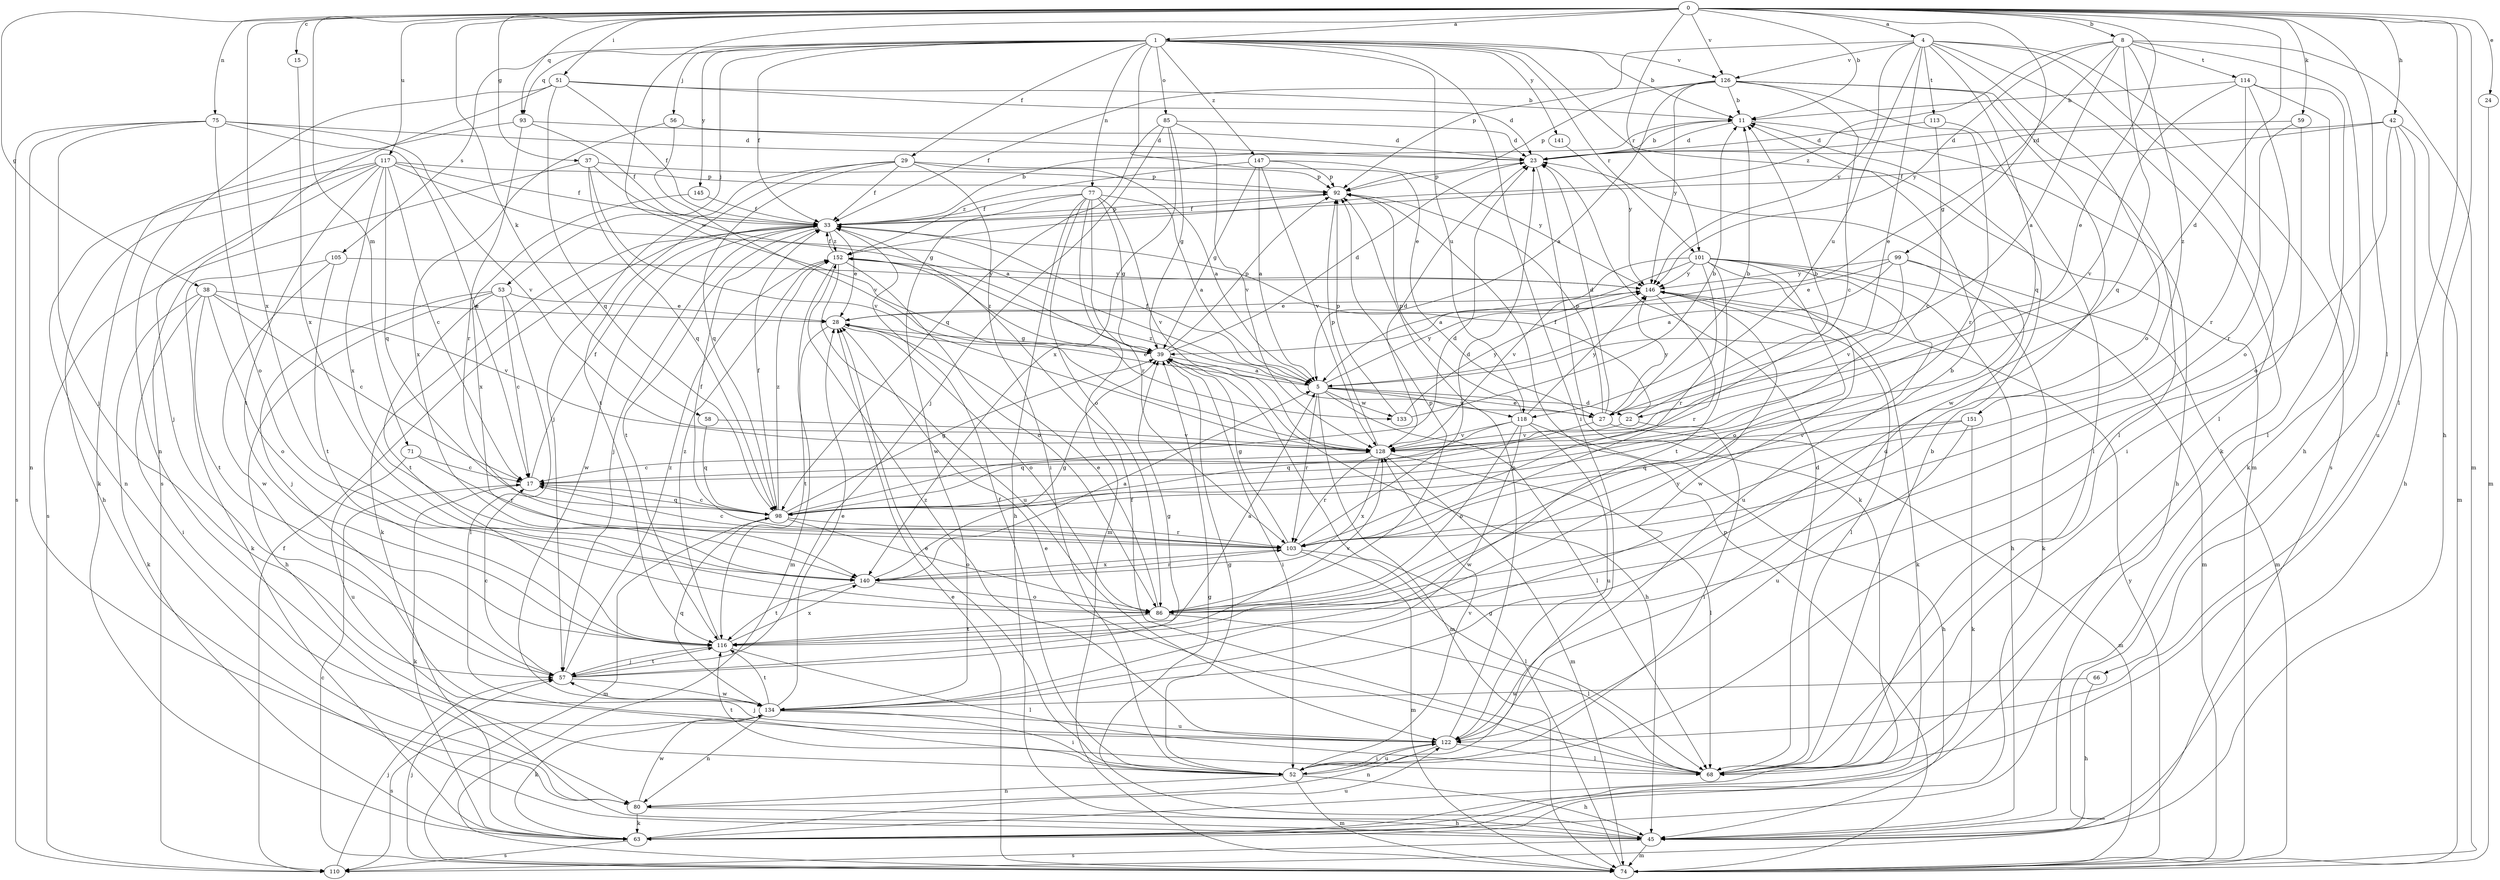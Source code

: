 strict digraph  {
0;
1;
4;
5;
8;
11;
15;
17;
22;
23;
24;
27;
28;
29;
33;
37;
38;
39;
42;
45;
51;
52;
53;
56;
57;
58;
59;
63;
66;
68;
71;
74;
75;
77;
80;
85;
86;
92;
93;
98;
99;
101;
103;
105;
110;
113;
114;
116;
117;
118;
122;
126;
128;
133;
134;
140;
141;
145;
146;
147;
151;
152;
0 -> 1  [label=a];
0 -> 4  [label=a];
0 -> 8  [label=b];
0 -> 11  [label=b];
0 -> 15  [label=c];
0 -> 22  [label=d];
0 -> 24  [label=e];
0 -> 27  [label=e];
0 -> 37  [label=g];
0 -> 38  [label=g];
0 -> 42  [label=h];
0 -> 45  [label=h];
0 -> 51  [label=i];
0 -> 58  [label=k];
0 -> 59  [label=k];
0 -> 66  [label=l];
0 -> 68  [label=l];
0 -> 71  [label=m];
0 -> 75  [label=n];
0 -> 93  [label=q];
0 -> 99  [label=r];
0 -> 101  [label=r];
0 -> 117  [label=u];
0 -> 126  [label=v];
0 -> 133  [label=w];
0 -> 140  [label=x];
1 -> 11  [label=b];
1 -> 27  [label=e];
1 -> 29  [label=f];
1 -> 33  [label=f];
1 -> 52  [label=i];
1 -> 53  [label=j];
1 -> 56  [label=j];
1 -> 74  [label=m];
1 -> 77  [label=n];
1 -> 85  [label=o];
1 -> 93  [label=q];
1 -> 101  [label=r];
1 -> 105  [label=s];
1 -> 118  [label=u];
1 -> 126  [label=v];
1 -> 141  [label=y];
1 -> 145  [label=y];
1 -> 147  [label=z];
4 -> 27  [label=e];
4 -> 63  [label=k];
4 -> 68  [label=l];
4 -> 86  [label=o];
4 -> 92  [label=p];
4 -> 98  [label=q];
4 -> 110  [label=s];
4 -> 113  [label=t];
4 -> 118  [label=u];
4 -> 126  [label=v];
4 -> 146  [label=y];
5 -> 22  [label=d];
5 -> 27  [label=e];
5 -> 28  [label=e];
5 -> 33  [label=f];
5 -> 68  [label=l];
5 -> 74  [label=m];
5 -> 103  [label=r];
5 -> 118  [label=u];
5 -> 133  [label=w];
5 -> 146  [label=y];
8 -> 5  [label=a];
8 -> 39  [label=g];
8 -> 45  [label=h];
8 -> 74  [label=m];
8 -> 98  [label=q];
8 -> 114  [label=t];
8 -> 146  [label=y];
8 -> 151  [label=z];
8 -> 152  [label=z];
11 -> 23  [label=d];
11 -> 45  [label=h];
15 -> 140  [label=x];
17 -> 33  [label=f];
17 -> 63  [label=k];
17 -> 98  [label=q];
22 -> 11  [label=b];
22 -> 33  [label=f];
22 -> 52  [label=i];
22 -> 128  [label=v];
23 -> 11  [label=b];
23 -> 63  [label=k];
23 -> 92  [label=p];
24 -> 74  [label=m];
27 -> 11  [label=b];
27 -> 23  [label=d];
27 -> 74  [label=m];
27 -> 92  [label=p];
27 -> 98  [label=q];
27 -> 146  [label=y];
27 -> 152  [label=z];
28 -> 39  [label=g];
28 -> 86  [label=o];
28 -> 116  [label=t];
29 -> 5  [label=a];
29 -> 33  [label=f];
29 -> 52  [label=i];
29 -> 57  [label=j];
29 -> 92  [label=p];
29 -> 98  [label=q];
29 -> 116  [label=t];
33 -> 11  [label=b];
33 -> 28  [label=e];
33 -> 57  [label=j];
33 -> 63  [label=k];
33 -> 92  [label=p];
33 -> 116  [label=t];
33 -> 134  [label=w];
33 -> 152  [label=z];
37 -> 39  [label=g];
37 -> 92  [label=p];
37 -> 98  [label=q];
37 -> 110  [label=s];
37 -> 128  [label=v];
38 -> 17  [label=c];
38 -> 28  [label=e];
38 -> 52  [label=i];
38 -> 63  [label=k];
38 -> 86  [label=o];
38 -> 116  [label=t];
38 -> 128  [label=v];
39 -> 5  [label=a];
39 -> 23  [label=d];
39 -> 45  [label=h];
39 -> 52  [label=i];
39 -> 92  [label=p];
39 -> 152  [label=z];
42 -> 23  [label=d];
42 -> 33  [label=f];
42 -> 45  [label=h];
42 -> 74  [label=m];
42 -> 86  [label=o];
42 -> 122  [label=u];
45 -> 39  [label=g];
45 -> 74  [label=m];
45 -> 110  [label=s];
51 -> 11  [label=b];
51 -> 23  [label=d];
51 -> 33  [label=f];
51 -> 80  [label=n];
51 -> 98  [label=q];
51 -> 110  [label=s];
52 -> 28  [label=e];
52 -> 33  [label=f];
52 -> 39  [label=g];
52 -> 45  [label=h];
52 -> 74  [label=m];
52 -> 80  [label=n];
52 -> 116  [label=t];
52 -> 122  [label=u];
52 -> 128  [label=v];
53 -> 17  [label=c];
53 -> 28  [label=e];
53 -> 45  [label=h];
53 -> 57  [label=j];
53 -> 68  [label=l];
53 -> 116  [label=t];
56 -> 23  [label=d];
56 -> 128  [label=v];
56 -> 140  [label=x];
57 -> 17  [label=c];
57 -> 39  [label=g];
57 -> 116  [label=t];
57 -> 134  [label=w];
57 -> 146  [label=y];
57 -> 152  [label=z];
58 -> 98  [label=q];
58 -> 128  [label=v];
59 -> 23  [label=d];
59 -> 52  [label=i];
59 -> 103  [label=r];
63 -> 110  [label=s];
63 -> 122  [label=u];
66 -> 45  [label=h];
66 -> 134  [label=w];
68 -> 11  [label=b];
68 -> 23  [label=d];
68 -> 28  [label=e];
68 -> 33  [label=f];
71 -> 17  [label=c];
71 -> 103  [label=r];
71 -> 122  [label=u];
74 -> 17  [label=c];
74 -> 28  [label=e];
74 -> 39  [label=g];
74 -> 57  [label=j];
74 -> 92  [label=p];
74 -> 146  [label=y];
75 -> 17  [label=c];
75 -> 23  [label=d];
75 -> 57  [label=j];
75 -> 80  [label=n];
75 -> 86  [label=o];
75 -> 110  [label=s];
75 -> 128  [label=v];
77 -> 5  [label=a];
77 -> 33  [label=f];
77 -> 39  [label=g];
77 -> 45  [label=h];
77 -> 74  [label=m];
77 -> 86  [label=o];
77 -> 103  [label=r];
77 -> 128  [label=v];
77 -> 134  [label=w];
80 -> 45  [label=h];
80 -> 63  [label=k];
80 -> 134  [label=w];
85 -> 23  [label=d];
85 -> 39  [label=g];
85 -> 57  [label=j];
85 -> 98  [label=q];
85 -> 128  [label=v];
85 -> 140  [label=x];
86 -> 11  [label=b];
86 -> 28  [label=e];
86 -> 68  [label=l];
86 -> 92  [label=p];
86 -> 116  [label=t];
92 -> 33  [label=f];
93 -> 23  [label=d];
93 -> 33  [label=f];
93 -> 63  [label=k];
93 -> 103  [label=r];
98 -> 17  [label=c];
98 -> 23  [label=d];
98 -> 33  [label=f];
98 -> 39  [label=g];
98 -> 74  [label=m];
98 -> 86  [label=o];
98 -> 103  [label=r];
98 -> 152  [label=z];
99 -> 5  [label=a];
99 -> 28  [label=e];
99 -> 63  [label=k];
99 -> 74  [label=m];
99 -> 128  [label=v];
99 -> 146  [label=y];
101 -> 5  [label=a];
101 -> 45  [label=h];
101 -> 74  [label=m];
101 -> 86  [label=o];
101 -> 103  [label=r];
101 -> 116  [label=t];
101 -> 122  [label=u];
101 -> 128  [label=v];
101 -> 134  [label=w];
101 -> 146  [label=y];
103 -> 17  [label=c];
103 -> 23  [label=d];
103 -> 33  [label=f];
103 -> 39  [label=g];
103 -> 68  [label=l];
103 -> 74  [label=m];
103 -> 140  [label=x];
105 -> 63  [label=k];
105 -> 116  [label=t];
105 -> 134  [label=w];
105 -> 146  [label=y];
110 -> 33  [label=f];
110 -> 57  [label=j];
113 -> 17  [label=c];
113 -> 23  [label=d];
113 -> 68  [label=l];
114 -> 11  [label=b];
114 -> 63  [label=k];
114 -> 68  [label=l];
114 -> 86  [label=o];
114 -> 103  [label=r];
114 -> 128  [label=v];
116 -> 5  [label=a];
116 -> 57  [label=j];
116 -> 68  [label=l];
116 -> 128  [label=v];
116 -> 140  [label=x];
116 -> 152  [label=z];
117 -> 5  [label=a];
117 -> 17  [label=c];
117 -> 33  [label=f];
117 -> 45  [label=h];
117 -> 57  [label=j];
117 -> 80  [label=n];
117 -> 92  [label=p];
117 -> 98  [label=q];
117 -> 116  [label=t];
117 -> 140  [label=x];
118 -> 45  [label=h];
118 -> 86  [label=o];
118 -> 92  [label=p];
118 -> 98  [label=q];
118 -> 122  [label=u];
118 -> 128  [label=v];
118 -> 134  [label=w];
118 -> 146  [label=y];
122 -> 23  [label=d];
122 -> 52  [label=i];
122 -> 57  [label=j];
122 -> 68  [label=l];
122 -> 80  [label=n];
122 -> 92  [label=p];
122 -> 152  [label=z];
126 -> 5  [label=a];
126 -> 11  [label=b];
126 -> 17  [label=c];
126 -> 33  [label=f];
126 -> 68  [label=l];
126 -> 92  [label=p];
126 -> 103  [label=r];
126 -> 134  [label=w];
126 -> 146  [label=y];
128 -> 17  [label=c];
128 -> 23  [label=d];
128 -> 68  [label=l];
128 -> 74  [label=m];
128 -> 92  [label=p];
128 -> 103  [label=r];
128 -> 140  [label=x];
133 -> 11  [label=b];
133 -> 92  [label=p];
133 -> 146  [label=y];
134 -> 28  [label=e];
134 -> 52  [label=i];
134 -> 63  [label=k];
134 -> 80  [label=n];
134 -> 98  [label=q];
134 -> 110  [label=s];
134 -> 116  [label=t];
134 -> 122  [label=u];
140 -> 5  [label=a];
140 -> 39  [label=g];
140 -> 86  [label=o];
140 -> 103  [label=r];
140 -> 116  [label=t];
141 -> 146  [label=y];
145 -> 33  [label=f];
145 -> 140  [label=x];
146 -> 28  [label=e];
146 -> 63  [label=k];
146 -> 68  [label=l];
146 -> 103  [label=r];
147 -> 5  [label=a];
147 -> 39  [label=g];
147 -> 92  [label=p];
147 -> 128  [label=v];
147 -> 146  [label=y];
147 -> 152  [label=z];
151 -> 63  [label=k];
151 -> 98  [label=q];
151 -> 122  [label=u];
151 -> 128  [label=v];
152 -> 33  [label=f];
152 -> 74  [label=m];
152 -> 86  [label=o];
152 -> 122  [label=u];
152 -> 146  [label=y];
}
